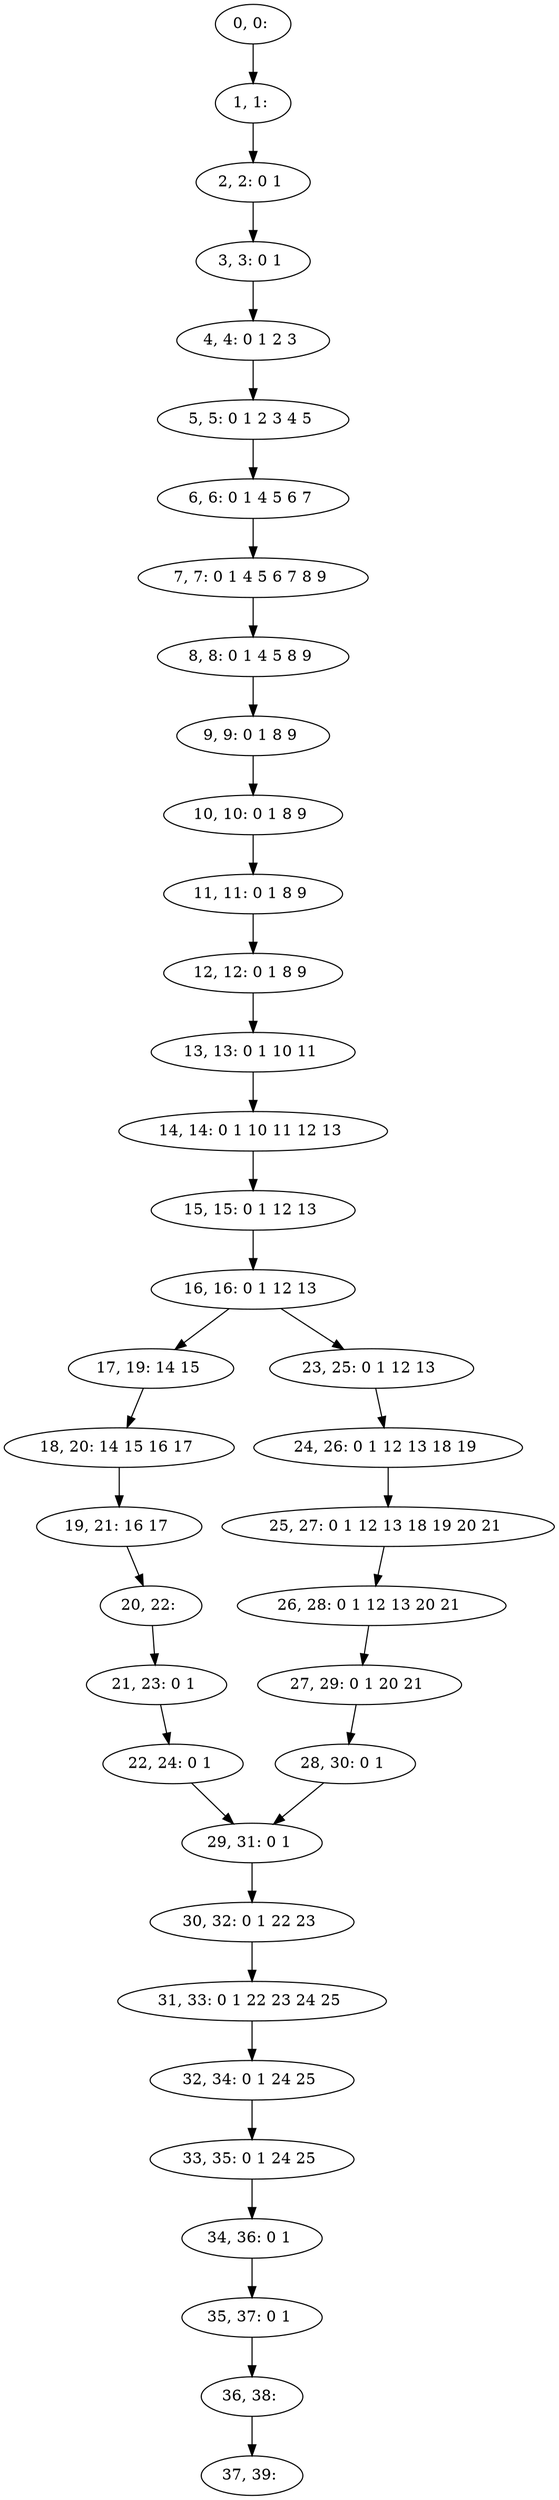 digraph G {
0[label="0, 0: "];
1[label="1, 1: "];
2[label="2, 2: 0 1 "];
3[label="3, 3: 0 1 "];
4[label="4, 4: 0 1 2 3 "];
5[label="5, 5: 0 1 2 3 4 5 "];
6[label="6, 6: 0 1 4 5 6 7 "];
7[label="7, 7: 0 1 4 5 6 7 8 9 "];
8[label="8, 8: 0 1 4 5 8 9 "];
9[label="9, 9: 0 1 8 9 "];
10[label="10, 10: 0 1 8 9 "];
11[label="11, 11: 0 1 8 9 "];
12[label="12, 12: 0 1 8 9 "];
13[label="13, 13: 0 1 10 11 "];
14[label="14, 14: 0 1 10 11 12 13 "];
15[label="15, 15: 0 1 12 13 "];
16[label="16, 16: 0 1 12 13 "];
17[label="17, 19: 14 15 "];
18[label="18, 20: 14 15 16 17 "];
19[label="19, 21: 16 17 "];
20[label="20, 22: "];
21[label="21, 23: 0 1 "];
22[label="22, 24: 0 1 "];
23[label="23, 25: 0 1 12 13 "];
24[label="24, 26: 0 1 12 13 18 19 "];
25[label="25, 27: 0 1 12 13 18 19 20 21 "];
26[label="26, 28: 0 1 12 13 20 21 "];
27[label="27, 29: 0 1 20 21 "];
28[label="28, 30: 0 1 "];
29[label="29, 31: 0 1 "];
30[label="30, 32: 0 1 22 23 "];
31[label="31, 33: 0 1 22 23 24 25 "];
32[label="32, 34: 0 1 24 25 "];
33[label="33, 35: 0 1 24 25 "];
34[label="34, 36: 0 1 "];
35[label="35, 37: 0 1 "];
36[label="36, 38: "];
37[label="37, 39: "];
0->1 ;
1->2 ;
2->3 ;
3->4 ;
4->5 ;
5->6 ;
6->7 ;
7->8 ;
8->9 ;
9->10 ;
10->11 ;
11->12 ;
12->13 ;
13->14 ;
14->15 ;
15->16 ;
16->17 ;
16->23 ;
17->18 ;
18->19 ;
19->20 ;
20->21 ;
21->22 ;
22->29 ;
23->24 ;
24->25 ;
25->26 ;
26->27 ;
27->28 ;
28->29 ;
29->30 ;
30->31 ;
31->32 ;
32->33 ;
33->34 ;
34->35 ;
35->36 ;
36->37 ;
}
